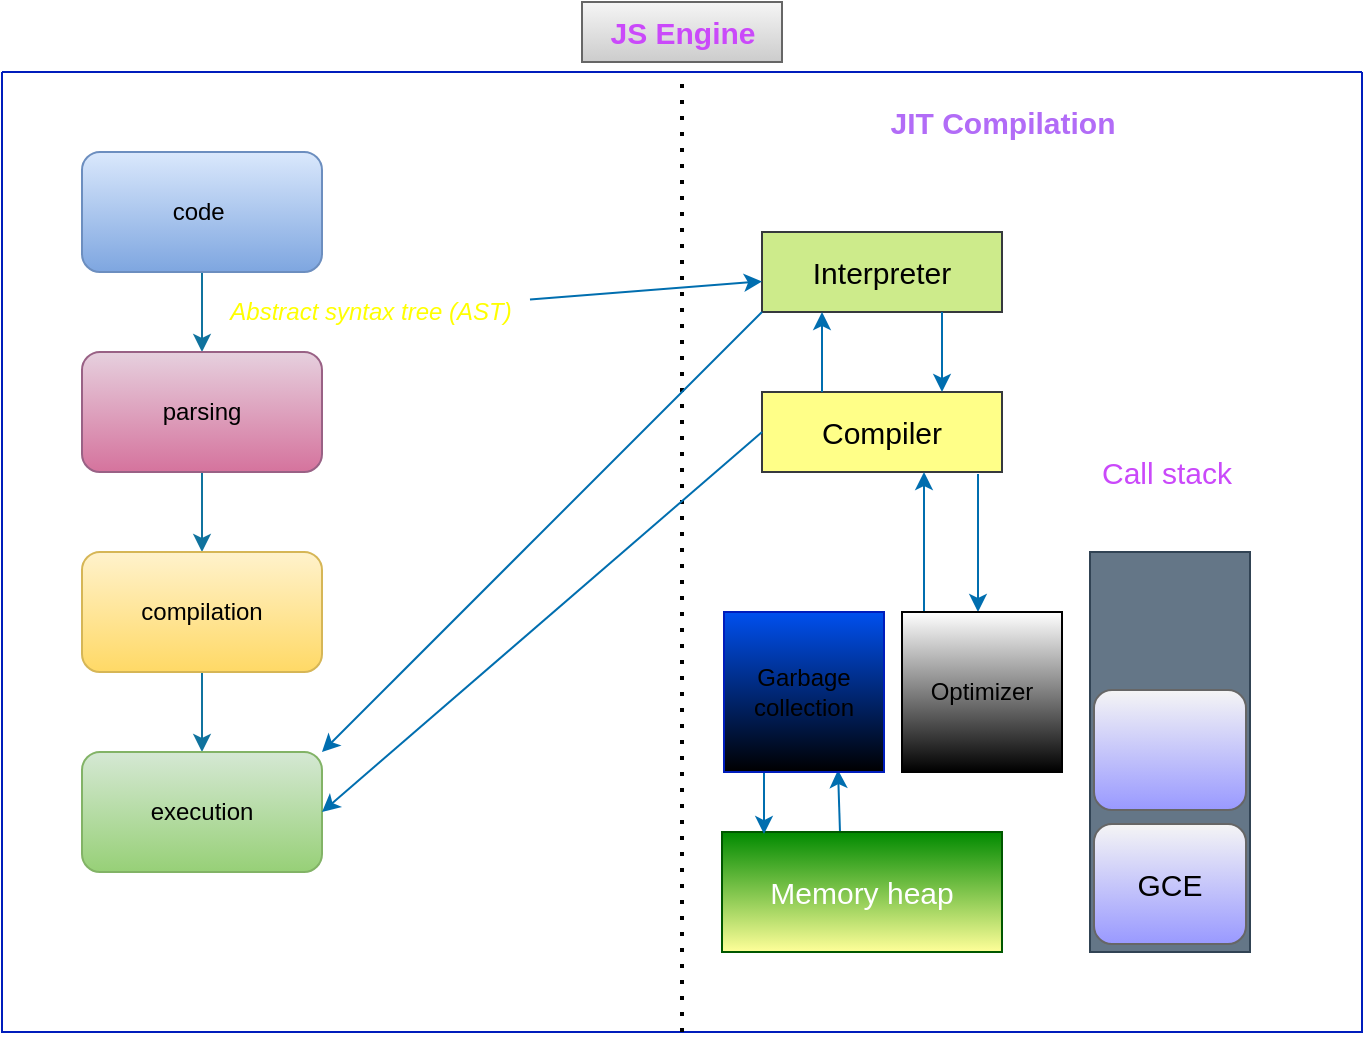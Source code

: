 <mxfile>
    <diagram id="SMTIgAJVby-Bm93oSeHa" name="Page-1">
        <mxGraphModel dx="1130" dy="490" grid="1" gridSize="10" guides="1" tooltips="1" connect="1" arrows="1" fold="1" page="1" pageScale="1" pageWidth="850" pageHeight="1100" math="0" shadow="0">
            <root>
                <mxCell id="0"/>
                <mxCell id="1" parent="0"/>
                <mxCell id="6" value="" style="edgeStyle=none;html=1;shadow=0;fillColor=#b1ddf0;strokeColor=#10739e;" parent="1" source="2" target="3" edge="1">
                    <mxGeometry relative="1" as="geometry"/>
                </mxCell>
                <mxCell id="2" value="&lt;font color=&quot;#000000&quot;&gt;code&amp;nbsp;&lt;/font&gt;" style="rounded=1;whiteSpace=wrap;html=1;fillColor=#dae8fc;gradientColor=#7ea6e0;strokeColor=#6c8ebf;" parent="1" vertex="1">
                    <mxGeometry x="80" y="80" width="120" height="60" as="geometry"/>
                </mxCell>
                <mxCell id="7" value="" style="edgeStyle=none;html=1;fillColor=#b1ddf0;strokeColor=#10739e;" parent="1" source="3" target="4" edge="1">
                    <mxGeometry relative="1" as="geometry"/>
                </mxCell>
                <mxCell id="3" value="&lt;font color=&quot;#000000&quot;&gt;parsing&lt;/font&gt;" style="rounded=1;whiteSpace=wrap;html=1;fillColor=#e6d0de;gradientColor=#d5739d;strokeColor=#996185;" parent="1" vertex="1">
                    <mxGeometry x="80" y="180" width="120" height="60" as="geometry"/>
                </mxCell>
                <mxCell id="8" value="" style="edgeStyle=none;html=1;fillColor=#b1ddf0;strokeColor=#10739e;" parent="1" source="4" target="5" edge="1">
                    <mxGeometry relative="1" as="geometry"/>
                </mxCell>
                <mxCell id="4" value="&lt;font color=&quot;#000000&quot;&gt;compilation&lt;/font&gt;" style="rounded=1;whiteSpace=wrap;html=1;fillColor=#fff2cc;gradientColor=#ffd966;strokeColor=#d6b656;" parent="1" vertex="1">
                    <mxGeometry x="80" y="280" width="120" height="60" as="geometry"/>
                </mxCell>
                <mxCell id="5" value="&lt;font color=&quot;#000000&quot;&gt;execution&lt;/font&gt;" style="rounded=1;whiteSpace=wrap;html=1;fillColor=#d5e8d4;gradientColor=#97d077;strokeColor=#82b366;" parent="1" vertex="1">
                    <mxGeometry x="80" y="380" width="120" height="60" as="geometry"/>
                </mxCell>
                <mxCell id="9" value="" style="swimlane;startSize=0;fillColor=#0050ef;fontColor=#ffffff;strokeColor=#001DBC;" parent="1" vertex="1">
                    <mxGeometry x="40" y="40" width="680" height="480" as="geometry"/>
                </mxCell>
                <mxCell id="12" value="JIT Compilation" style="text;html=1;align=center;verticalAlign=middle;resizable=0;points=[];autosize=1;strokeColor=none;fillColor=none;strokeWidth=1;fontStyle=1;fontSize=15;fontColor=#B26CF7;" parent="9" vertex="1">
                    <mxGeometry x="430" y="10" width="140" height="30" as="geometry"/>
                </mxCell>
                <mxCell id="13" value="&lt;font color=&quot;#000000&quot;&gt;Interpreter&lt;/font&gt;" style="rounded=0;whiteSpace=wrap;html=1;strokeWidth=1;fontSize=15;fillColor=#cdeb8b;strokeColor=#36393d;" parent="9" vertex="1">
                    <mxGeometry x="380" y="80" width="120" height="40" as="geometry"/>
                </mxCell>
                <mxCell id="36" style="edgeStyle=none;html=1;exitX=0.9;exitY=1.025;exitDx=0;exitDy=0;fontColor=#000000;exitPerimeter=0;fillColor=#1ba1e2;strokeColor=#006EAF;" parent="9" source="17" edge="1">
                    <mxGeometry relative="1" as="geometry">
                        <mxPoint x="488" y="200" as="sourcePoint"/>
                        <mxPoint x="488" y="270" as="targetPoint"/>
                    </mxGeometry>
                </mxCell>
                <mxCell id="17" value="&lt;font color=&quot;#000000&quot;&gt;Compiler&lt;/font&gt;" style="rounded=0;whiteSpace=wrap;html=1;strokeWidth=1;fontSize=15;fillColor=#ffff88;strokeColor=#36393d;" parent="9" vertex="1">
                    <mxGeometry x="380" y="160" width="120" height="40" as="geometry"/>
                </mxCell>
                <mxCell id="32" style="edgeStyle=none;html=1;exitX=0.5;exitY=0;exitDx=0;exitDy=0;entryX=0.85;entryY=0.988;entryDx=0;entryDy=0;entryPerimeter=0;fontColor=#000000;fillColor=#1ba1e2;strokeColor=#006EAF;" parent="9" edge="1">
                    <mxGeometry relative="1" as="geometry">
                        <mxPoint x="419" y="380" as="sourcePoint"/>
                        <mxPoint x="418" y="349.04" as="targetPoint"/>
                    </mxGeometry>
                </mxCell>
                <mxCell id="18" value="Memory heap" style="rounded=0;whiteSpace=wrap;html=1;strokeWidth=1;fontSize=15;fillColor=#008a00;fontColor=#ffffff;strokeColor=#005700;gradientColor=#FFFF99;" parent="9" vertex="1">
                    <mxGeometry x="360" y="380" width="140" height="60" as="geometry"/>
                </mxCell>
                <mxCell id="20" value="" style="rounded=0;whiteSpace=wrap;html=1;strokeWidth=1;fontSize=15;fillColor=#647687;fontColor=#ffffff;strokeColor=#314354;" parent="9" vertex="1">
                    <mxGeometry x="544" y="240" width="80" height="200" as="geometry"/>
                </mxCell>
                <mxCell id="22" value="&lt;font color=&quot;#000000&quot;&gt;GCE&lt;/font&gt;" style="rounded=1;whiteSpace=wrap;html=1;strokeWidth=1;fontSize=15;fontColor=#333333;fillColor=#f5f5f5;strokeColor=#666666;gradientColor=#9999FF;" parent="9" vertex="1">
                    <mxGeometry x="546" y="376" width="76" height="60" as="geometry"/>
                </mxCell>
                <mxCell id="23" value="" style="rounded=1;whiteSpace=wrap;html=1;strokeWidth=1;fontSize=15;fontColor=#333333;fillColor=#f5f5f5;strokeColor=#666666;gradientColor=#9999FF;" parent="9" vertex="1">
                    <mxGeometry x="546" y="309" width="76" height="60" as="geometry"/>
                </mxCell>
                <mxCell id="28" value="" style="endArrow=classic;html=1;entryX=0.25;entryY=1;entryDx=0;entryDy=0;exitX=0.25;exitY=0;exitDx=0;exitDy=0;fillColor=#1ba1e2;strokeColor=#006EAF;" parent="9" source="17" target="13" edge="1">
                    <mxGeometry width="50" height="50" relative="1" as="geometry">
                        <mxPoint x="415" y="160" as="sourcePoint"/>
                        <mxPoint x="465" y="110" as="targetPoint"/>
                    </mxGeometry>
                </mxCell>
                <mxCell id="29" value="" style="endArrow=classic;html=1;entryX=0.75;entryY=0;entryDx=0;entryDy=0;exitX=0.75;exitY=1;exitDx=0;exitDy=0;fillColor=#1ba1e2;strokeColor=#006EAF;" parent="9" source="13" target="17" edge="1">
                    <mxGeometry width="50" height="50" relative="1" as="geometry">
                        <mxPoint x="450" y="140" as="sourcePoint"/>
                        <mxPoint x="500" y="90" as="targetPoint"/>
                    </mxGeometry>
                </mxCell>
                <mxCell id="31" style="edgeStyle=none;html=1;exitX=0.25;exitY=1;exitDx=0;exitDy=0;entryX=0.15;entryY=0.017;entryDx=0;entryDy=0;entryPerimeter=0;fontColor=#000000;fillColor=#1ba1e2;strokeColor=#006EAF;" parent="9" source="30" target="18" edge="1">
                    <mxGeometry relative="1" as="geometry"/>
                </mxCell>
                <mxCell id="30" value="&lt;font color=&quot;#000000&quot;&gt;Garbage collection&lt;/font&gt;" style="whiteSpace=wrap;html=1;aspect=fixed;fillColor=#0050ef;fontColor=#ffffff;strokeColor=#001DBC;gradientColor=default;" parent="9" vertex="1">
                    <mxGeometry x="361" y="270" width="80" height="80" as="geometry"/>
                </mxCell>
                <mxCell id="34" style="edgeStyle=none;html=1;exitX=0.25;exitY=0;exitDx=0;exitDy=0;entryX=0.75;entryY=1;entryDx=0;entryDy=0;fontColor=#000000;fillColor=#1ba1e2;strokeColor=#006EAF;" parent="9" edge="1">
                    <mxGeometry relative="1" as="geometry">
                        <mxPoint x="461" y="270" as="sourcePoint"/>
                        <mxPoint x="461" y="200" as="targetPoint"/>
                    </mxGeometry>
                </mxCell>
                <mxCell id="33" value="Optimizer" style="whiteSpace=wrap;html=1;aspect=fixed;fontColor=#000000;gradientColor=default;" parent="9" vertex="1">
                    <mxGeometry x="450" y="270" width="80" height="80" as="geometry"/>
                </mxCell>
                <mxCell id="11" value="" style="endArrow=none;dashed=1;html=1;dashPattern=1 3;strokeWidth=2;entryX=0.5;entryY=0;entryDx=0;entryDy=0;exitX=0.5;exitY=1;exitDx=0;exitDy=0;" parent="1" source="9" target="9" edge="1">
                    <mxGeometry width="50" height="50" relative="1" as="geometry">
                        <mxPoint x="400" y="280" as="sourcePoint"/>
                        <mxPoint x="450" y="230" as="targetPoint"/>
                    </mxGeometry>
                </mxCell>
                <mxCell id="21" value="Call stack" style="text;html=1;align=center;verticalAlign=middle;resizable=0;points=[];autosize=1;strokeColor=none;fillColor=none;fontSize=15;fontColor=#CA49FA;" parent="1" vertex="1">
                    <mxGeometry x="577" y="225" width="90" height="30" as="geometry"/>
                </mxCell>
                <mxCell id="24" value="&lt;font color=&quot;#ca49fa&quot;&gt;JS Engine&lt;/font&gt;" style="text;html=1;align=center;verticalAlign=middle;resizable=0;points=[];autosize=1;strokeColor=#666666;fillColor=#f5f5f5;fontSize=15;fontColor=#333333;fontStyle=1;labelBackgroundColor=none;gradientColor=#CCCCCC;" parent="1" vertex="1">
                    <mxGeometry x="330" y="5" width="100" height="30" as="geometry"/>
                </mxCell>
                <mxCell id="38" value="" style="edgeStyle=none;html=1;fontColor=#000000;fillColor=#1ba1e2;strokeColor=#006EAF;" parent="1" source="25" target="13" edge="1">
                    <mxGeometry relative="1" as="geometry"/>
                </mxCell>
                <mxCell id="25" value="&lt;i&gt;&lt;font color=&quot;#ffff00&quot;&gt;Abstract syntax tree (AST)&lt;/font&gt;&lt;/i&gt;" style="text;html=1;align=center;verticalAlign=middle;resizable=0;points=[];autosize=1;strokeColor=none;fillColor=none;" parent="1" vertex="1">
                    <mxGeometry x="144" y="145" width="160" height="30" as="geometry"/>
                </mxCell>
                <mxCell id="39" style="edgeStyle=none;html=1;exitX=0;exitY=1;exitDx=0;exitDy=0;entryX=1;entryY=0;entryDx=0;entryDy=0;fontColor=#000000;fillColor=#1ba1e2;strokeColor=#006EAF;" parent="1" source="13" target="5" edge="1">
                    <mxGeometry relative="1" as="geometry"/>
                </mxCell>
                <mxCell id="40" style="edgeStyle=none;html=1;exitX=0;exitY=0.5;exitDx=0;exitDy=0;entryX=1;entryY=0.5;entryDx=0;entryDy=0;fontColor=#000000;fillColor=#1ba1e2;strokeColor=#006EAF;" parent="1" source="17" target="5" edge="1">
                    <mxGeometry relative="1" as="geometry"/>
                </mxCell>
            </root>
        </mxGraphModel>
    </diagram>
</mxfile>